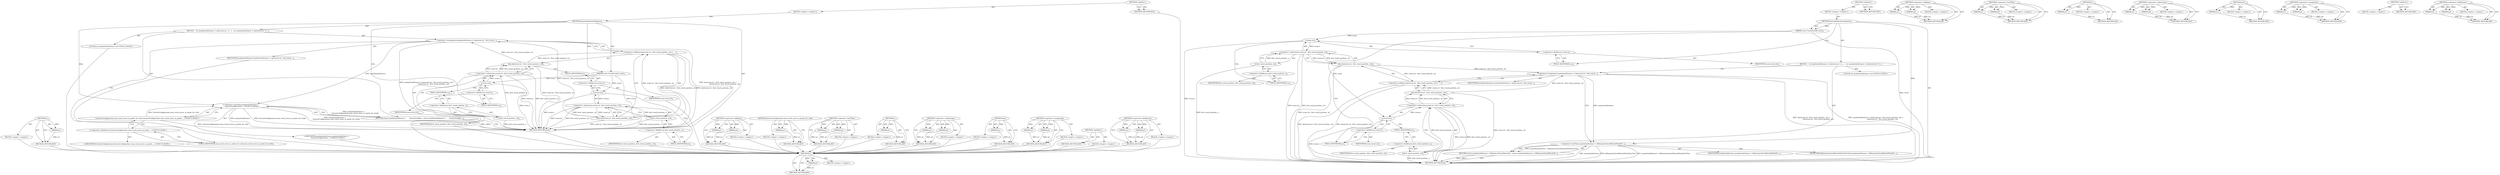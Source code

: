 digraph "&lt;operator&gt;.fieldAccess" {
vulnerable_79 [label=<(METHOD,x)>];
vulnerable_80 [label=<(PARAM,p1)>];
vulnerable_81 [label=<(BLOCK,&lt;empty&gt;,&lt;empty&gt;)>];
vulnerable_82 [label=<(METHOD_RETURN,ANY)>];
vulnerable_6 [label=<(METHOD,&lt;global&gt;)<SUB>1</SUB>>];
vulnerable_7 [label=<(BLOCK,&lt;empty&gt;,&lt;empty&gt;)<SUB>1</SUB>>];
vulnerable_8 [label=<(METHOD,IsInsideManhattanSquare)<SUB>1</SUB>>];
vulnerable_9 [label=<(PARAM,const TouchEvent&amp; event)<SUB>1</SUB>>];
vulnerable_10 [label=<(BLOCK,{
   int manhattanDistance = abs(event.x() - fi...,{
   int manhattanDistance = abs(event.x() - fi...)<SUB>1</SUB>>];
vulnerable_11 [label="<(LOCAL,int manhattanDistance: int)<SUB>2</SUB>>"];
vulnerable_12 [label=<(&lt;operator&gt;.assignment,manhattanDistance = abs(event.x() - first_touch...)<SUB>2</SUB>>];
vulnerable_13 [label=<(IDENTIFIER,manhattanDistance,manhattanDistance = abs(event.x() - first_touch...)<SUB>2</SUB>>];
vulnerable_14 [label=<(&lt;operator&gt;.addition,abs(event.x() - first_touch_position_.x()) +
  ...)<SUB>2</SUB>>];
vulnerable_15 [label=<(abs,abs(event.x() - first_touch_position_.x()))<SUB>2</SUB>>];
vulnerable_16 [label=<(&lt;operator&gt;.subtraction,event.x() - first_touch_position_.x())<SUB>2</SUB>>];
vulnerable_17 [label=<(x,event.x())<SUB>2</SUB>>];
vulnerable_18 [label=<(&lt;operator&gt;.fieldAccess,event.x)<SUB>2</SUB>>];
vulnerable_19 [label=<(IDENTIFIER,event,event.x())<SUB>2</SUB>>];
vulnerable_20 [label=<(FIELD_IDENTIFIER,x,x)<SUB>2</SUB>>];
vulnerable_21 [label=<(x,first_touch_position_.x())<SUB>2</SUB>>];
vulnerable_22 [label=<(&lt;operator&gt;.fieldAccess,first_touch_position_.x)<SUB>2</SUB>>];
vulnerable_23 [label=<(IDENTIFIER,first_touch_position_,first_touch_position_.x())<SUB>2</SUB>>];
vulnerable_24 [label=<(FIELD_IDENTIFIER,x,x)<SUB>2</SUB>>];
vulnerable_25 [label=<(abs,abs(event.y() - first_touch_position_.y()))<SUB>3</SUB>>];
vulnerable_26 [label=<(&lt;operator&gt;.subtraction,event.y() - first_touch_position_.y())<SUB>3</SUB>>];
vulnerable_27 [label=<(y,event.y())<SUB>3</SUB>>];
vulnerable_28 [label=<(&lt;operator&gt;.fieldAccess,event.y)<SUB>3</SUB>>];
vulnerable_29 [label=<(IDENTIFIER,event,event.y())<SUB>3</SUB>>];
vulnerable_30 [label=<(FIELD_IDENTIFIER,y,y)<SUB>3</SUB>>];
vulnerable_31 [label=<(y,first_touch_position_.y())<SUB>3</SUB>>];
vulnerable_32 [label=<(&lt;operator&gt;.fieldAccess,first_touch_position_.y)<SUB>3</SUB>>];
vulnerable_33 [label=<(IDENTIFIER,first_touch_position_,first_touch_position_.y())<SUB>3</SUB>>];
vulnerable_34 [label=<(FIELD_IDENTIFIER,y,y)<SUB>3</SUB>>];
vulnerable_35 [label=<(RETURN,return manhattanDistance &lt; kMaximumTouchMoveInP...,return manhattanDistance &lt; kMaximumTouchMoveInP...)<SUB>4</SUB>>];
vulnerable_36 [label=<(&lt;operator&gt;.lessThan,manhattanDistance &lt; kMaximumTouchMoveInPixelsFo...)<SUB>4</SUB>>];
vulnerable_37 [label=<(IDENTIFIER,manhattanDistance,manhattanDistance &lt; kMaximumTouchMoveInPixelsFo...)<SUB>4</SUB>>];
vulnerable_38 [label=<(IDENTIFIER,kMaximumTouchMoveInPixelsForClick,manhattanDistance &lt; kMaximumTouchMoveInPixelsFo...)<SUB>4</SUB>>];
vulnerable_39 [label=<(METHOD_RETURN,bool)<SUB>1</SUB>>];
vulnerable_41 [label=<(METHOD_RETURN,ANY)<SUB>1</SUB>>];
vulnerable_65 [label=<(METHOD,&lt;operator&gt;.addition)>];
vulnerable_66 [label=<(PARAM,p1)>];
vulnerable_67 [label=<(PARAM,p2)>];
vulnerable_68 [label=<(BLOCK,&lt;empty&gt;,&lt;empty&gt;)>];
vulnerable_69 [label=<(METHOD_RETURN,ANY)>];
vulnerable_92 [label=<(METHOD,&lt;operator&gt;.lessThan)>];
vulnerable_93 [label=<(PARAM,p1)>];
vulnerable_94 [label=<(PARAM,p2)>];
vulnerable_95 [label=<(BLOCK,&lt;empty&gt;,&lt;empty&gt;)>];
vulnerable_96 [label=<(METHOD_RETURN,ANY)>];
vulnerable_88 [label=<(METHOD,y)>];
vulnerable_89 [label=<(PARAM,p1)>];
vulnerable_90 [label=<(BLOCK,&lt;empty&gt;,&lt;empty&gt;)>];
vulnerable_91 [label=<(METHOD_RETURN,ANY)>];
vulnerable_74 [label=<(METHOD,&lt;operator&gt;.subtraction)>];
vulnerable_75 [label=<(PARAM,p1)>];
vulnerable_76 [label=<(PARAM,p2)>];
vulnerable_77 [label=<(BLOCK,&lt;empty&gt;,&lt;empty&gt;)>];
vulnerable_78 [label=<(METHOD_RETURN,ANY)>];
vulnerable_70 [label=<(METHOD,abs)>];
vulnerable_71 [label=<(PARAM,p1)>];
vulnerable_72 [label=<(BLOCK,&lt;empty&gt;,&lt;empty&gt;)>];
vulnerable_73 [label=<(METHOD_RETURN,ANY)>];
vulnerable_60 [label=<(METHOD,&lt;operator&gt;.assignment)>];
vulnerable_61 [label=<(PARAM,p1)>];
vulnerable_62 [label=<(PARAM,p2)>];
vulnerable_63 [label=<(BLOCK,&lt;empty&gt;,&lt;empty&gt;)>];
vulnerable_64 [label=<(METHOD_RETURN,ANY)>];
vulnerable_54 [label=<(METHOD,&lt;global&gt;)<SUB>1</SUB>>];
vulnerable_55 [label=<(BLOCK,&lt;empty&gt;,&lt;empty&gt;)>];
vulnerable_56 [label=<(METHOD_RETURN,ANY)>];
vulnerable_83 [label=<(METHOD,&lt;operator&gt;.fieldAccess)>];
vulnerable_84 [label=<(PARAM,p1)>];
vulnerable_85 [label=<(PARAM,p2)>];
vulnerable_86 [label=<(BLOCK,&lt;empty&gt;,&lt;empty&gt;)>];
vulnerable_87 [label=<(METHOD_RETURN,ANY)>];
fixed_82 [label=<(METHOD,x)>];
fixed_83 [label=<(PARAM,p1)>];
fixed_84 [label=<(BLOCK,&lt;empty&gt;,&lt;empty&gt;)>];
fixed_85 [label=<(METHOD_RETURN,ANY)>];
fixed_6 [label=<(METHOD,&lt;global&gt;)<SUB>1</SUB>>];
fixed_7 [label=<(BLOCK,&lt;empty&gt;,&lt;empty&gt;)<SUB>1</SUB>>];
fixed_8 [label=<(METHOD,IsInsideManhattanSquare)<SUB>1</SUB>>];
fixed_9 [label=<(PARAM,const TouchEvent&amp; event)<SUB>1</SUB>>];
fixed_10 [label=<(BLOCK,{
   int manhattanDistance = abs(event.x() - fi...,{
   int manhattanDistance = abs(event.x() - fi...)<SUB>1</SUB>>];
fixed_11 [label="<(LOCAL,int manhattanDistance: int)<SUB>2</SUB>>"];
fixed_12 [label=<(&lt;operator&gt;.assignment,manhattanDistance = abs(event.x() - first_touch...)<SUB>2</SUB>>];
fixed_13 [label=<(IDENTIFIER,manhattanDistance,manhattanDistance = abs(event.x() - first_touch...)<SUB>2</SUB>>];
fixed_14 [label=<(&lt;operator&gt;.addition,abs(event.x() - first_touch_position_.x()) +
  ...)<SUB>2</SUB>>];
fixed_15 [label=<(abs,abs(event.x() - first_touch_position_.x()))<SUB>2</SUB>>];
fixed_16 [label=<(&lt;operator&gt;.subtraction,event.x() - first_touch_position_.x())<SUB>2</SUB>>];
fixed_17 [label=<(x,event.x())<SUB>2</SUB>>];
fixed_18 [label=<(&lt;operator&gt;.fieldAccess,event.x)<SUB>2</SUB>>];
fixed_19 [label=<(IDENTIFIER,event,event.x())<SUB>2</SUB>>];
fixed_20 [label=<(FIELD_IDENTIFIER,x,x)<SUB>2</SUB>>];
fixed_21 [label=<(x,first_touch_position_.x())<SUB>2</SUB>>];
fixed_22 [label=<(&lt;operator&gt;.fieldAccess,first_touch_position_.x)<SUB>2</SUB>>];
fixed_23 [label=<(IDENTIFIER,first_touch_position_,first_touch_position_.x())<SUB>2</SUB>>];
fixed_24 [label=<(FIELD_IDENTIFIER,x,x)<SUB>2</SUB>>];
fixed_25 [label=<(abs,abs(event.y() - first_touch_position_.y()))<SUB>3</SUB>>];
fixed_26 [label=<(&lt;operator&gt;.subtraction,event.y() - first_touch_position_.y())<SUB>3</SUB>>];
fixed_27 [label=<(y,event.y())<SUB>3</SUB>>];
fixed_28 [label=<(&lt;operator&gt;.fieldAccess,event.y)<SUB>3</SUB>>];
fixed_29 [label=<(IDENTIFIER,event,event.y())<SUB>3</SUB>>];
fixed_30 [label=<(FIELD_IDENTIFIER,y,y)<SUB>3</SUB>>];
fixed_31 [label=<(y,first_touch_position_.y())<SUB>3</SUB>>];
fixed_32 [label=<(&lt;operator&gt;.fieldAccess,first_touch_position_.y)<SUB>3</SUB>>];
fixed_33 [label=<(IDENTIFIER,first_touch_position_,first_touch_position_.y())<SUB>3</SUB>>];
fixed_34 [label=<(FIELD_IDENTIFIER,y,y)<SUB>3</SUB>>];
fixed_35 [label=<(RETURN,return manhattanDistance &lt;
      GestureConfigu...,return manhattanDistance &lt;
      GestureConfigu...)<SUB>4</SUB>>];
fixed_36 [label="<(&lt;operator&gt;.lessThan,manhattanDistance &lt;
      GestureConfiguration:...)<SUB>4</SUB>>"];
fixed_37 [label="<(IDENTIFIER,manhattanDistance,manhattanDistance &lt;
      GestureConfiguration:...)<SUB>4</SUB>>"];
fixed_38 [label="<(GestureConfiguration.max_touch_move_in_pixels_for_click,GestureConfiguration::max_touch_move_in_pixels_...)<SUB>5</SUB>>"];
fixed_39 [label="<(&lt;operator&gt;.fieldAccess,GestureConfiguration::max_touch_move_in_pixels_...)<SUB>5</SUB>>"];
fixed_40 [label="<(IDENTIFIER,GestureConfiguration,GestureConfiguration::max_touch_move_in_pixels_...)<SUB>5</SUB>>"];
fixed_41 [label=<(FIELD_IDENTIFIER,max_touch_move_in_pixels_for_click,max_touch_move_in_pixels_for_click)<SUB>5</SUB>>];
fixed_42 [label=<(METHOD_RETURN,bool)<SUB>1</SUB>>];
fixed_44 [label=<(METHOD_RETURN,ANY)<SUB>1</SUB>>];
fixed_68 [label=<(METHOD,&lt;operator&gt;.addition)>];
fixed_69 [label=<(PARAM,p1)>];
fixed_70 [label=<(PARAM,p2)>];
fixed_71 [label=<(BLOCK,&lt;empty&gt;,&lt;empty&gt;)>];
fixed_72 [label=<(METHOD_RETURN,ANY)>];
fixed_100 [label=<(METHOD,GestureConfiguration.max_touch_move_in_pixels_for_click)>];
fixed_101 [label=<(PARAM,p1)>];
fixed_102 [label=<(BLOCK,&lt;empty&gt;,&lt;empty&gt;)>];
fixed_103 [label=<(METHOD_RETURN,ANY)>];
fixed_95 [label=<(METHOD,&lt;operator&gt;.lessThan)>];
fixed_96 [label=<(PARAM,p1)>];
fixed_97 [label=<(PARAM,p2)>];
fixed_98 [label=<(BLOCK,&lt;empty&gt;,&lt;empty&gt;)>];
fixed_99 [label=<(METHOD_RETURN,ANY)>];
fixed_91 [label=<(METHOD,y)>];
fixed_92 [label=<(PARAM,p1)>];
fixed_93 [label=<(BLOCK,&lt;empty&gt;,&lt;empty&gt;)>];
fixed_94 [label=<(METHOD_RETURN,ANY)>];
fixed_77 [label=<(METHOD,&lt;operator&gt;.subtraction)>];
fixed_78 [label=<(PARAM,p1)>];
fixed_79 [label=<(PARAM,p2)>];
fixed_80 [label=<(BLOCK,&lt;empty&gt;,&lt;empty&gt;)>];
fixed_81 [label=<(METHOD_RETURN,ANY)>];
fixed_73 [label=<(METHOD,abs)>];
fixed_74 [label=<(PARAM,p1)>];
fixed_75 [label=<(BLOCK,&lt;empty&gt;,&lt;empty&gt;)>];
fixed_76 [label=<(METHOD_RETURN,ANY)>];
fixed_63 [label=<(METHOD,&lt;operator&gt;.assignment)>];
fixed_64 [label=<(PARAM,p1)>];
fixed_65 [label=<(PARAM,p2)>];
fixed_66 [label=<(BLOCK,&lt;empty&gt;,&lt;empty&gt;)>];
fixed_67 [label=<(METHOD_RETURN,ANY)>];
fixed_57 [label=<(METHOD,&lt;global&gt;)<SUB>1</SUB>>];
fixed_58 [label=<(BLOCK,&lt;empty&gt;,&lt;empty&gt;)>];
fixed_59 [label=<(METHOD_RETURN,ANY)>];
fixed_86 [label=<(METHOD,&lt;operator&gt;.fieldAccess)>];
fixed_87 [label=<(PARAM,p1)>];
fixed_88 [label=<(PARAM,p2)>];
fixed_89 [label=<(BLOCK,&lt;empty&gt;,&lt;empty&gt;)>];
fixed_90 [label=<(METHOD_RETURN,ANY)>];
vulnerable_79 -> vulnerable_80  [key=0, label="AST: "];
vulnerable_79 -> vulnerable_80  [key=1, label="DDG: "];
vulnerable_79 -> vulnerable_81  [key=0, label="AST: "];
vulnerable_79 -> vulnerable_82  [key=0, label="AST: "];
vulnerable_79 -> vulnerable_82  [key=1, label="CFG: "];
vulnerable_80 -> vulnerable_82  [key=0, label="DDG: p1"];
vulnerable_6 -> vulnerable_7  [key=0, label="AST: "];
vulnerable_6 -> vulnerable_41  [key=0, label="AST: "];
vulnerable_6 -> vulnerable_41  [key=1, label="CFG: "];
vulnerable_7 -> vulnerable_8  [key=0, label="AST: "];
vulnerable_8 -> vulnerable_9  [key=0, label="AST: "];
vulnerable_8 -> vulnerable_9  [key=1, label="DDG: "];
vulnerable_8 -> vulnerable_10  [key=0, label="AST: "];
vulnerable_8 -> vulnerable_39  [key=0, label="AST: "];
vulnerable_8 -> vulnerable_20  [key=0, label="CFG: "];
vulnerable_8 -> vulnerable_36  [key=0, label="DDG: "];
vulnerable_9 -> vulnerable_39  [key=0, label="DDG: event"];
vulnerable_9 -> vulnerable_17  [key=0, label="DDG: event"];
vulnerable_9 -> vulnerable_27  [key=0, label="DDG: event"];
vulnerable_10 -> vulnerable_11  [key=0, label="AST: "];
vulnerable_10 -> vulnerable_12  [key=0, label="AST: "];
vulnerable_10 -> vulnerable_35  [key=0, label="AST: "];
vulnerable_12 -> vulnerable_13  [key=0, label="AST: "];
vulnerable_12 -> vulnerable_14  [key=0, label="AST: "];
vulnerable_12 -> vulnerable_36  [key=0, label="CFG: "];
vulnerable_12 -> vulnerable_36  [key=1, label="DDG: manhattanDistance"];
vulnerable_12 -> vulnerable_39  [key=0, label="DDG: abs(event.x() - first_touch_position_.x()) +
                           abs(event.y() - first_touch_position_.y())"];
vulnerable_12 -> vulnerable_39  [key=1, label="DDG: manhattanDistance = abs(event.x() - first_touch_position_.x()) +
                           abs(event.y() - first_touch_position_.y())"];
vulnerable_14 -> vulnerable_15  [key=0, label="AST: "];
vulnerable_14 -> vulnerable_25  [key=0, label="AST: "];
vulnerable_14 -> vulnerable_12  [key=0, label="CFG: "];
vulnerable_14 -> vulnerable_39  [key=0, label="DDG: abs(event.x() - first_touch_position_.x())"];
vulnerable_14 -> vulnerable_39  [key=1, label="DDG: abs(event.y() - first_touch_position_.y())"];
vulnerable_15 -> vulnerable_16  [key=0, label="AST: "];
vulnerable_15 -> vulnerable_30  [key=0, label="CFG: "];
vulnerable_15 -> vulnerable_39  [key=0, label="DDG: event.x() - first_touch_position_.x()"];
vulnerable_15 -> vulnerable_12  [key=0, label="DDG: event.x() - first_touch_position_.x()"];
vulnerable_15 -> vulnerable_14  [key=0, label="DDG: event.x() - first_touch_position_.x()"];
vulnerable_16 -> vulnerable_17  [key=0, label="AST: "];
vulnerable_16 -> vulnerable_21  [key=0, label="AST: "];
vulnerable_16 -> vulnerable_15  [key=0, label="CFG: "];
vulnerable_16 -> vulnerable_15  [key=1, label="DDG: event.x()"];
vulnerable_16 -> vulnerable_15  [key=2, label="DDG: first_touch_position_.x()"];
vulnerable_16 -> vulnerable_39  [key=0, label="DDG: event.x()"];
vulnerable_16 -> vulnerable_39  [key=1, label="DDG: first_touch_position_.x()"];
vulnerable_17 -> vulnerable_18  [key=0, label="AST: "];
vulnerable_17 -> vulnerable_24  [key=0, label="CFG: "];
vulnerable_17 -> vulnerable_39  [key=0, label="DDG: event.x"];
vulnerable_17 -> vulnerable_16  [key=0, label="DDG: event.x"];
vulnerable_18 -> vulnerable_19  [key=0, label="AST: "];
vulnerable_18 -> vulnerable_20  [key=0, label="AST: "];
vulnerable_18 -> vulnerable_17  [key=0, label="CFG: "];
vulnerable_20 -> vulnerable_18  [key=0, label="CFG: "];
vulnerable_21 -> vulnerable_22  [key=0, label="AST: "];
vulnerable_21 -> vulnerable_16  [key=0, label="CFG: "];
vulnerable_21 -> vulnerable_16  [key=1, label="DDG: first_touch_position_.x"];
vulnerable_21 -> vulnerable_39  [key=0, label="DDG: first_touch_position_.x"];
vulnerable_22 -> vulnerable_23  [key=0, label="AST: "];
vulnerable_22 -> vulnerable_24  [key=0, label="AST: "];
vulnerable_22 -> vulnerable_21  [key=0, label="CFG: "];
vulnerable_24 -> vulnerable_22  [key=0, label="CFG: "];
vulnerable_25 -> vulnerable_26  [key=0, label="AST: "];
vulnerable_25 -> vulnerable_14  [key=0, label="CFG: "];
vulnerable_25 -> vulnerable_14  [key=1, label="DDG: event.y() - first_touch_position_.y()"];
vulnerable_25 -> vulnerable_39  [key=0, label="DDG: event.y() - first_touch_position_.y()"];
vulnerable_25 -> vulnerable_12  [key=0, label="DDG: event.y() - first_touch_position_.y()"];
vulnerable_26 -> vulnerable_27  [key=0, label="AST: "];
vulnerable_26 -> vulnerable_31  [key=0, label="AST: "];
vulnerable_26 -> vulnerable_25  [key=0, label="CFG: "];
vulnerable_26 -> vulnerable_25  [key=1, label="DDG: event.y()"];
vulnerable_26 -> vulnerable_25  [key=2, label="DDG: first_touch_position_.y()"];
vulnerable_26 -> vulnerable_39  [key=0, label="DDG: event.y()"];
vulnerable_26 -> vulnerable_39  [key=1, label="DDG: first_touch_position_.y()"];
vulnerable_27 -> vulnerable_28  [key=0, label="AST: "];
vulnerable_27 -> vulnerable_34  [key=0, label="CFG: "];
vulnerable_27 -> vulnerable_39  [key=0, label="DDG: event.y"];
vulnerable_27 -> vulnerable_26  [key=0, label="DDG: event.y"];
vulnerable_28 -> vulnerable_29  [key=0, label="AST: "];
vulnerable_28 -> vulnerable_30  [key=0, label="AST: "];
vulnerable_28 -> vulnerable_27  [key=0, label="CFG: "];
vulnerable_30 -> vulnerable_28  [key=0, label="CFG: "];
vulnerable_31 -> vulnerable_32  [key=0, label="AST: "];
vulnerable_31 -> vulnerable_26  [key=0, label="CFG: "];
vulnerable_31 -> vulnerable_26  [key=1, label="DDG: first_touch_position_.y"];
vulnerable_31 -> vulnerable_39  [key=0, label="DDG: first_touch_position_.y"];
vulnerable_32 -> vulnerable_33  [key=0, label="AST: "];
vulnerable_32 -> vulnerable_34  [key=0, label="AST: "];
vulnerable_32 -> vulnerable_31  [key=0, label="CFG: "];
vulnerable_34 -> vulnerable_32  [key=0, label="CFG: "];
vulnerable_35 -> vulnerable_36  [key=0, label="AST: "];
vulnerable_35 -> vulnerable_39  [key=0, label="CFG: "];
vulnerable_35 -> vulnerable_39  [key=1, label="DDG: &lt;RET&gt;"];
vulnerable_36 -> vulnerable_37  [key=0, label="AST: "];
vulnerable_36 -> vulnerable_38  [key=0, label="AST: "];
vulnerable_36 -> vulnerable_35  [key=0, label="CFG: "];
vulnerable_36 -> vulnerable_35  [key=1, label="DDG: manhattanDistance &lt; kMaximumTouchMoveInPixelsForClick"];
vulnerable_36 -> vulnerable_39  [key=0, label="DDG: manhattanDistance"];
vulnerable_36 -> vulnerable_39  [key=1, label="DDG: kMaximumTouchMoveInPixelsForClick"];
vulnerable_36 -> vulnerable_39  [key=2, label="DDG: manhattanDistance &lt; kMaximumTouchMoveInPixelsForClick"];
vulnerable_65 -> vulnerable_66  [key=0, label="AST: "];
vulnerable_65 -> vulnerable_66  [key=1, label="DDG: "];
vulnerable_65 -> vulnerable_68  [key=0, label="AST: "];
vulnerable_65 -> vulnerable_67  [key=0, label="AST: "];
vulnerable_65 -> vulnerable_67  [key=1, label="DDG: "];
vulnerable_65 -> vulnerable_69  [key=0, label="AST: "];
vulnerable_65 -> vulnerable_69  [key=1, label="CFG: "];
vulnerable_66 -> vulnerable_69  [key=0, label="DDG: p1"];
vulnerable_67 -> vulnerable_69  [key=0, label="DDG: p2"];
vulnerable_92 -> vulnerable_93  [key=0, label="AST: "];
vulnerable_92 -> vulnerable_93  [key=1, label="DDG: "];
vulnerable_92 -> vulnerable_95  [key=0, label="AST: "];
vulnerable_92 -> vulnerable_94  [key=0, label="AST: "];
vulnerable_92 -> vulnerable_94  [key=1, label="DDG: "];
vulnerable_92 -> vulnerable_96  [key=0, label="AST: "];
vulnerable_92 -> vulnerable_96  [key=1, label="CFG: "];
vulnerable_93 -> vulnerable_96  [key=0, label="DDG: p1"];
vulnerable_94 -> vulnerable_96  [key=0, label="DDG: p2"];
vulnerable_88 -> vulnerable_89  [key=0, label="AST: "];
vulnerable_88 -> vulnerable_89  [key=1, label="DDG: "];
vulnerable_88 -> vulnerable_90  [key=0, label="AST: "];
vulnerable_88 -> vulnerable_91  [key=0, label="AST: "];
vulnerable_88 -> vulnerable_91  [key=1, label="CFG: "];
vulnerable_89 -> vulnerable_91  [key=0, label="DDG: p1"];
vulnerable_74 -> vulnerable_75  [key=0, label="AST: "];
vulnerable_74 -> vulnerable_75  [key=1, label="DDG: "];
vulnerable_74 -> vulnerable_77  [key=0, label="AST: "];
vulnerable_74 -> vulnerable_76  [key=0, label="AST: "];
vulnerable_74 -> vulnerable_76  [key=1, label="DDG: "];
vulnerable_74 -> vulnerable_78  [key=0, label="AST: "];
vulnerable_74 -> vulnerable_78  [key=1, label="CFG: "];
vulnerable_75 -> vulnerable_78  [key=0, label="DDG: p1"];
vulnerable_76 -> vulnerable_78  [key=0, label="DDG: p2"];
vulnerable_70 -> vulnerable_71  [key=0, label="AST: "];
vulnerable_70 -> vulnerable_71  [key=1, label="DDG: "];
vulnerable_70 -> vulnerable_72  [key=0, label="AST: "];
vulnerable_70 -> vulnerable_73  [key=0, label="AST: "];
vulnerable_70 -> vulnerable_73  [key=1, label="CFG: "];
vulnerable_71 -> vulnerable_73  [key=0, label="DDG: p1"];
vulnerable_60 -> vulnerable_61  [key=0, label="AST: "];
vulnerable_60 -> vulnerable_61  [key=1, label="DDG: "];
vulnerable_60 -> vulnerable_63  [key=0, label="AST: "];
vulnerable_60 -> vulnerable_62  [key=0, label="AST: "];
vulnerable_60 -> vulnerable_62  [key=1, label="DDG: "];
vulnerable_60 -> vulnerable_64  [key=0, label="AST: "];
vulnerable_60 -> vulnerable_64  [key=1, label="CFG: "];
vulnerable_61 -> vulnerable_64  [key=0, label="DDG: p1"];
vulnerable_62 -> vulnerable_64  [key=0, label="DDG: p2"];
vulnerable_54 -> vulnerable_55  [key=0, label="AST: "];
vulnerable_54 -> vulnerable_56  [key=0, label="AST: "];
vulnerable_54 -> vulnerable_56  [key=1, label="CFG: "];
vulnerable_83 -> vulnerable_84  [key=0, label="AST: "];
vulnerable_83 -> vulnerable_84  [key=1, label="DDG: "];
vulnerable_83 -> vulnerable_86  [key=0, label="AST: "];
vulnerable_83 -> vulnerable_85  [key=0, label="AST: "];
vulnerable_83 -> vulnerable_85  [key=1, label="DDG: "];
vulnerable_83 -> vulnerable_87  [key=0, label="AST: "];
vulnerable_83 -> vulnerable_87  [key=1, label="CFG: "];
vulnerable_84 -> vulnerable_87  [key=0, label="DDG: p1"];
vulnerable_85 -> vulnerable_87  [key=0, label="DDG: p2"];
fixed_82 -> fixed_83  [key=0, label="AST: "];
fixed_82 -> fixed_83  [key=1, label="DDG: "];
fixed_82 -> fixed_84  [key=0, label="AST: "];
fixed_82 -> fixed_85  [key=0, label="AST: "];
fixed_82 -> fixed_85  [key=1, label="CFG: "];
fixed_83 -> fixed_85  [key=0, label="DDG: p1"];
fixed_84 -> vulnerable_79  [key=0];
fixed_85 -> vulnerable_79  [key=0];
fixed_6 -> fixed_7  [key=0, label="AST: "];
fixed_6 -> fixed_44  [key=0, label="AST: "];
fixed_6 -> fixed_44  [key=1, label="CFG: "];
fixed_7 -> fixed_8  [key=0, label="AST: "];
fixed_8 -> fixed_9  [key=0, label="AST: "];
fixed_8 -> fixed_9  [key=1, label="DDG: "];
fixed_8 -> fixed_10  [key=0, label="AST: "];
fixed_8 -> fixed_42  [key=0, label="AST: "];
fixed_8 -> fixed_20  [key=0, label="CFG: "];
fixed_8 -> fixed_36  [key=0, label="DDG: "];
fixed_9 -> fixed_42  [key=0, label="DDG: event"];
fixed_9 -> fixed_17  [key=0, label="DDG: event"];
fixed_9 -> fixed_27  [key=0, label="DDG: event"];
fixed_10 -> fixed_11  [key=0, label="AST: "];
fixed_10 -> fixed_12  [key=0, label="AST: "];
fixed_10 -> fixed_35  [key=0, label="AST: "];
fixed_11 -> vulnerable_79  [key=0];
fixed_12 -> fixed_13  [key=0, label="AST: "];
fixed_12 -> fixed_14  [key=0, label="AST: "];
fixed_12 -> fixed_41  [key=0, label="CFG: "];
fixed_12 -> fixed_42  [key=0, label="DDG: abs(event.x() - first_touch_position_.x()) +
                           abs(event.y() - first_touch_position_.y())"];
fixed_12 -> fixed_42  [key=1, label="DDG: manhattanDistance = abs(event.x() - first_touch_position_.x()) +
                           abs(event.y() - first_touch_position_.y())"];
fixed_12 -> fixed_36  [key=0, label="DDG: manhattanDistance"];
fixed_13 -> vulnerable_79  [key=0];
fixed_14 -> fixed_15  [key=0, label="AST: "];
fixed_14 -> fixed_25  [key=0, label="AST: "];
fixed_14 -> fixed_12  [key=0, label="CFG: "];
fixed_14 -> fixed_42  [key=0, label="DDG: abs(event.x() - first_touch_position_.x())"];
fixed_14 -> fixed_42  [key=1, label="DDG: abs(event.y() - first_touch_position_.y())"];
fixed_15 -> fixed_16  [key=0, label="AST: "];
fixed_15 -> fixed_30  [key=0, label="CFG: "];
fixed_15 -> fixed_42  [key=0, label="DDG: event.x() - first_touch_position_.x()"];
fixed_15 -> fixed_12  [key=0, label="DDG: event.x() - first_touch_position_.x()"];
fixed_15 -> fixed_14  [key=0, label="DDG: event.x() - first_touch_position_.x()"];
fixed_16 -> fixed_17  [key=0, label="AST: "];
fixed_16 -> fixed_21  [key=0, label="AST: "];
fixed_16 -> fixed_15  [key=0, label="CFG: "];
fixed_16 -> fixed_15  [key=1, label="DDG: event.x()"];
fixed_16 -> fixed_15  [key=2, label="DDG: first_touch_position_.x()"];
fixed_16 -> fixed_42  [key=0, label="DDG: event.x()"];
fixed_16 -> fixed_42  [key=1, label="DDG: first_touch_position_.x()"];
fixed_17 -> fixed_18  [key=0, label="AST: "];
fixed_17 -> fixed_24  [key=0, label="CFG: "];
fixed_17 -> fixed_42  [key=0, label="DDG: event.x"];
fixed_17 -> fixed_16  [key=0, label="DDG: event.x"];
fixed_18 -> fixed_19  [key=0, label="AST: "];
fixed_18 -> fixed_20  [key=0, label="AST: "];
fixed_18 -> fixed_17  [key=0, label="CFG: "];
fixed_19 -> vulnerable_79  [key=0];
fixed_20 -> fixed_18  [key=0, label="CFG: "];
fixed_21 -> fixed_22  [key=0, label="AST: "];
fixed_21 -> fixed_16  [key=0, label="CFG: "];
fixed_21 -> fixed_16  [key=1, label="DDG: first_touch_position_.x"];
fixed_21 -> fixed_42  [key=0, label="DDG: first_touch_position_.x"];
fixed_22 -> fixed_23  [key=0, label="AST: "];
fixed_22 -> fixed_24  [key=0, label="AST: "];
fixed_22 -> fixed_21  [key=0, label="CFG: "];
fixed_23 -> vulnerable_79  [key=0];
fixed_24 -> fixed_22  [key=0, label="CFG: "];
fixed_25 -> fixed_26  [key=0, label="AST: "];
fixed_25 -> fixed_14  [key=0, label="CFG: "];
fixed_25 -> fixed_14  [key=1, label="DDG: event.y() - first_touch_position_.y()"];
fixed_25 -> fixed_42  [key=0, label="DDG: event.y() - first_touch_position_.y()"];
fixed_25 -> fixed_12  [key=0, label="DDG: event.y() - first_touch_position_.y()"];
fixed_26 -> fixed_27  [key=0, label="AST: "];
fixed_26 -> fixed_31  [key=0, label="AST: "];
fixed_26 -> fixed_25  [key=0, label="CFG: "];
fixed_26 -> fixed_25  [key=1, label="DDG: event.y()"];
fixed_26 -> fixed_25  [key=2, label="DDG: first_touch_position_.y()"];
fixed_26 -> fixed_42  [key=0, label="DDG: event.y()"];
fixed_26 -> fixed_42  [key=1, label="DDG: first_touch_position_.y()"];
fixed_27 -> fixed_28  [key=0, label="AST: "];
fixed_27 -> fixed_34  [key=0, label="CFG: "];
fixed_27 -> fixed_42  [key=0, label="DDG: event.y"];
fixed_27 -> fixed_26  [key=0, label="DDG: event.y"];
fixed_28 -> fixed_29  [key=0, label="AST: "];
fixed_28 -> fixed_30  [key=0, label="AST: "];
fixed_28 -> fixed_27  [key=0, label="CFG: "];
fixed_29 -> vulnerable_79  [key=0];
fixed_30 -> fixed_28  [key=0, label="CFG: "];
fixed_31 -> fixed_32  [key=0, label="AST: "];
fixed_31 -> fixed_26  [key=0, label="CFG: "];
fixed_31 -> fixed_26  [key=1, label="DDG: first_touch_position_.y"];
fixed_31 -> fixed_42  [key=0, label="DDG: first_touch_position_.y"];
fixed_32 -> fixed_33  [key=0, label="AST: "];
fixed_32 -> fixed_34  [key=0, label="AST: "];
fixed_32 -> fixed_31  [key=0, label="CFG: "];
fixed_33 -> vulnerable_79  [key=0];
fixed_34 -> fixed_32  [key=0, label="CFG: "];
fixed_35 -> fixed_36  [key=0, label="AST: "];
fixed_35 -> fixed_42  [key=0, label="CFG: "];
fixed_35 -> fixed_42  [key=1, label="DDG: &lt;RET&gt;"];
fixed_36 -> fixed_37  [key=0, label="AST: "];
fixed_36 -> fixed_38  [key=0, label="AST: "];
fixed_36 -> fixed_35  [key=0, label="CFG: "];
fixed_36 -> fixed_35  [key=1, label="DDG: manhattanDistance &lt;
      GestureConfiguration::max_touch_move_in_pixels_for_click()"];
fixed_36 -> fixed_42  [key=0, label="DDG: manhattanDistance"];
fixed_36 -> fixed_42  [key=1, label="DDG: GestureConfiguration::max_touch_move_in_pixels_for_click()"];
fixed_36 -> fixed_42  [key=2, label="DDG: manhattanDistance &lt;
      GestureConfiguration::max_touch_move_in_pixels_for_click()"];
fixed_37 -> vulnerable_79  [key=0];
fixed_38 -> fixed_39  [key=0, label="AST: "];
fixed_38 -> fixed_36  [key=0, label="CFG: "];
fixed_38 -> fixed_36  [key=1, label="DDG: GestureConfiguration::max_touch_move_in_pixels_for_click"];
fixed_38 -> fixed_42  [key=0, label="DDG: GestureConfiguration::max_touch_move_in_pixels_for_click"];
fixed_39 -> fixed_40  [key=0, label="AST: "];
fixed_39 -> fixed_41  [key=0, label="AST: "];
fixed_39 -> fixed_38  [key=0, label="CFG: "];
fixed_40 -> vulnerable_79  [key=0];
fixed_41 -> fixed_39  [key=0, label="CFG: "];
fixed_42 -> vulnerable_79  [key=0];
fixed_44 -> vulnerable_79  [key=0];
fixed_68 -> fixed_69  [key=0, label="AST: "];
fixed_68 -> fixed_69  [key=1, label="DDG: "];
fixed_68 -> fixed_71  [key=0, label="AST: "];
fixed_68 -> fixed_70  [key=0, label="AST: "];
fixed_68 -> fixed_70  [key=1, label="DDG: "];
fixed_68 -> fixed_72  [key=0, label="AST: "];
fixed_68 -> fixed_72  [key=1, label="CFG: "];
fixed_69 -> fixed_72  [key=0, label="DDG: p1"];
fixed_70 -> fixed_72  [key=0, label="DDG: p2"];
fixed_71 -> vulnerable_79  [key=0];
fixed_72 -> vulnerable_79  [key=0];
fixed_100 -> fixed_101  [key=0, label="AST: "];
fixed_100 -> fixed_101  [key=1, label="DDG: "];
fixed_100 -> fixed_102  [key=0, label="AST: "];
fixed_100 -> fixed_103  [key=0, label="AST: "];
fixed_100 -> fixed_103  [key=1, label="CFG: "];
fixed_101 -> fixed_103  [key=0, label="DDG: p1"];
fixed_102 -> vulnerable_79  [key=0];
fixed_103 -> vulnerable_79  [key=0];
fixed_95 -> fixed_96  [key=0, label="AST: "];
fixed_95 -> fixed_96  [key=1, label="DDG: "];
fixed_95 -> fixed_98  [key=0, label="AST: "];
fixed_95 -> fixed_97  [key=0, label="AST: "];
fixed_95 -> fixed_97  [key=1, label="DDG: "];
fixed_95 -> fixed_99  [key=0, label="AST: "];
fixed_95 -> fixed_99  [key=1, label="CFG: "];
fixed_96 -> fixed_99  [key=0, label="DDG: p1"];
fixed_97 -> fixed_99  [key=0, label="DDG: p2"];
fixed_98 -> vulnerable_79  [key=0];
fixed_99 -> vulnerable_79  [key=0];
fixed_91 -> fixed_92  [key=0, label="AST: "];
fixed_91 -> fixed_92  [key=1, label="DDG: "];
fixed_91 -> fixed_93  [key=0, label="AST: "];
fixed_91 -> fixed_94  [key=0, label="AST: "];
fixed_91 -> fixed_94  [key=1, label="CFG: "];
fixed_92 -> fixed_94  [key=0, label="DDG: p1"];
fixed_93 -> vulnerable_79  [key=0];
fixed_94 -> vulnerable_79  [key=0];
fixed_77 -> fixed_78  [key=0, label="AST: "];
fixed_77 -> fixed_78  [key=1, label="DDG: "];
fixed_77 -> fixed_80  [key=0, label="AST: "];
fixed_77 -> fixed_79  [key=0, label="AST: "];
fixed_77 -> fixed_79  [key=1, label="DDG: "];
fixed_77 -> fixed_81  [key=0, label="AST: "];
fixed_77 -> fixed_81  [key=1, label="CFG: "];
fixed_78 -> fixed_81  [key=0, label="DDG: p1"];
fixed_79 -> fixed_81  [key=0, label="DDG: p2"];
fixed_80 -> vulnerable_79  [key=0];
fixed_81 -> vulnerable_79  [key=0];
fixed_73 -> fixed_74  [key=0, label="AST: "];
fixed_73 -> fixed_74  [key=1, label="DDG: "];
fixed_73 -> fixed_75  [key=0, label="AST: "];
fixed_73 -> fixed_76  [key=0, label="AST: "];
fixed_73 -> fixed_76  [key=1, label="CFG: "];
fixed_74 -> fixed_76  [key=0, label="DDG: p1"];
fixed_75 -> vulnerable_79  [key=0];
fixed_76 -> vulnerable_79  [key=0];
fixed_63 -> fixed_64  [key=0, label="AST: "];
fixed_63 -> fixed_64  [key=1, label="DDG: "];
fixed_63 -> fixed_66  [key=0, label="AST: "];
fixed_63 -> fixed_65  [key=0, label="AST: "];
fixed_63 -> fixed_65  [key=1, label="DDG: "];
fixed_63 -> fixed_67  [key=0, label="AST: "];
fixed_63 -> fixed_67  [key=1, label="CFG: "];
fixed_64 -> fixed_67  [key=0, label="DDG: p1"];
fixed_65 -> fixed_67  [key=0, label="DDG: p2"];
fixed_66 -> vulnerable_79  [key=0];
fixed_67 -> vulnerable_79  [key=0];
fixed_57 -> fixed_58  [key=0, label="AST: "];
fixed_57 -> fixed_59  [key=0, label="AST: "];
fixed_57 -> fixed_59  [key=1, label="CFG: "];
fixed_58 -> vulnerable_79  [key=0];
fixed_59 -> vulnerable_79  [key=0];
fixed_86 -> fixed_87  [key=0, label="AST: "];
fixed_86 -> fixed_87  [key=1, label="DDG: "];
fixed_86 -> fixed_89  [key=0, label="AST: "];
fixed_86 -> fixed_88  [key=0, label="AST: "];
fixed_86 -> fixed_88  [key=1, label="DDG: "];
fixed_86 -> fixed_90  [key=0, label="AST: "];
fixed_86 -> fixed_90  [key=1, label="CFG: "];
fixed_87 -> fixed_90  [key=0, label="DDG: p1"];
fixed_88 -> fixed_90  [key=0, label="DDG: p2"];
fixed_89 -> vulnerable_79  [key=0];
fixed_90 -> vulnerable_79  [key=0];
}
